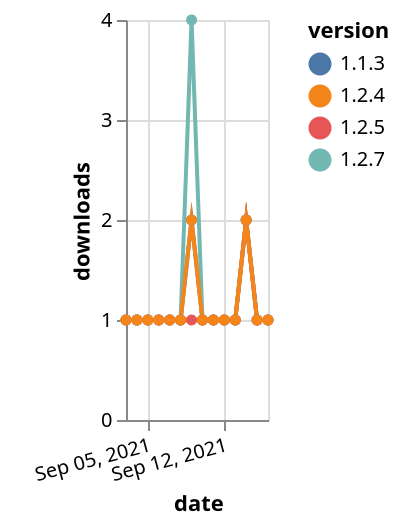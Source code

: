 {"$schema": "https://vega.github.io/schema/vega-lite/v5.json", "description": "A simple bar chart with embedded data.", "data": {"values": [{"date": "2021-09-03", "total": 144, "delta": 1, "version": "1.1.3"}, {"date": "2021-09-04", "total": 145, "delta": 1, "version": "1.1.3"}, {"date": "2021-09-05", "total": 146, "delta": 1, "version": "1.1.3"}, {"date": "2021-09-06", "total": 147, "delta": 1, "version": "1.1.3"}, {"date": "2021-09-07", "total": 148, "delta": 1, "version": "1.1.3"}, {"date": "2021-09-08", "total": 149, "delta": 1, "version": "1.1.3"}, {"date": "2021-09-09", "total": 151, "delta": 2, "version": "1.1.3"}, {"date": "2021-09-10", "total": 152, "delta": 1, "version": "1.1.3"}, {"date": "2021-09-11", "total": 153, "delta": 1, "version": "1.1.3"}, {"date": "2021-09-12", "total": 154, "delta": 1, "version": "1.1.3"}, {"date": "2021-09-13", "total": 155, "delta": 1, "version": "1.1.3"}, {"date": "2021-09-14", "total": 157, "delta": 2, "version": "1.1.3"}, {"date": "2021-09-15", "total": 158, "delta": 1, "version": "1.1.3"}, {"date": "2021-09-16", "total": 159, "delta": 1, "version": "1.1.3"}, {"date": "2021-09-03", "total": 165, "delta": 1, "version": "1.2.7"}, {"date": "2021-09-04", "total": 166, "delta": 1, "version": "1.2.7"}, {"date": "2021-09-05", "total": 167, "delta": 1, "version": "1.2.7"}, {"date": "2021-09-06", "total": 168, "delta": 1, "version": "1.2.7"}, {"date": "2021-09-07", "total": 169, "delta": 1, "version": "1.2.7"}, {"date": "2021-09-08", "total": 170, "delta": 1, "version": "1.2.7"}, {"date": "2021-09-09", "total": 174, "delta": 4, "version": "1.2.7"}, {"date": "2021-09-10", "total": 175, "delta": 1, "version": "1.2.7"}, {"date": "2021-09-11", "total": 176, "delta": 1, "version": "1.2.7"}, {"date": "2021-09-12", "total": 177, "delta": 1, "version": "1.2.7"}, {"date": "2021-09-13", "total": 178, "delta": 1, "version": "1.2.7"}, {"date": "2021-09-14", "total": 180, "delta": 2, "version": "1.2.7"}, {"date": "2021-09-15", "total": 181, "delta": 1, "version": "1.2.7"}, {"date": "2021-09-16", "total": 182, "delta": 1, "version": "1.2.7"}, {"date": "2021-09-03", "total": 147, "delta": 1, "version": "1.2.5"}, {"date": "2021-09-04", "total": 148, "delta": 1, "version": "1.2.5"}, {"date": "2021-09-05", "total": 149, "delta": 1, "version": "1.2.5"}, {"date": "2021-09-06", "total": 150, "delta": 1, "version": "1.2.5"}, {"date": "2021-09-07", "total": 151, "delta": 1, "version": "1.2.5"}, {"date": "2021-09-08", "total": 152, "delta": 1, "version": "1.2.5"}, {"date": "2021-09-09", "total": 153, "delta": 1, "version": "1.2.5"}, {"date": "2021-09-10", "total": 154, "delta": 1, "version": "1.2.5"}, {"date": "2021-09-11", "total": 155, "delta": 1, "version": "1.2.5"}, {"date": "2021-09-12", "total": 156, "delta": 1, "version": "1.2.5"}, {"date": "2021-09-13", "total": 157, "delta": 1, "version": "1.2.5"}, {"date": "2021-09-14", "total": 159, "delta": 2, "version": "1.2.5"}, {"date": "2021-09-15", "total": 160, "delta": 1, "version": "1.2.5"}, {"date": "2021-09-16", "total": 161, "delta": 1, "version": "1.2.5"}, {"date": "2021-09-03", "total": 147, "delta": 1, "version": "1.2.4"}, {"date": "2021-09-04", "total": 148, "delta": 1, "version": "1.2.4"}, {"date": "2021-09-05", "total": 149, "delta": 1, "version": "1.2.4"}, {"date": "2021-09-06", "total": 150, "delta": 1, "version": "1.2.4"}, {"date": "2021-09-07", "total": 151, "delta": 1, "version": "1.2.4"}, {"date": "2021-09-08", "total": 152, "delta": 1, "version": "1.2.4"}, {"date": "2021-09-09", "total": 154, "delta": 2, "version": "1.2.4"}, {"date": "2021-09-10", "total": 155, "delta": 1, "version": "1.2.4"}, {"date": "2021-09-11", "total": 156, "delta": 1, "version": "1.2.4"}, {"date": "2021-09-12", "total": 157, "delta": 1, "version": "1.2.4"}, {"date": "2021-09-13", "total": 158, "delta": 1, "version": "1.2.4"}, {"date": "2021-09-14", "total": 160, "delta": 2, "version": "1.2.4"}, {"date": "2021-09-15", "total": 161, "delta": 1, "version": "1.2.4"}, {"date": "2021-09-16", "total": 162, "delta": 1, "version": "1.2.4"}]}, "width": "container", "mark": {"type": "line", "point": {"filled": true}}, "encoding": {"x": {"field": "date", "type": "temporal", "timeUnit": "yearmonthdate", "title": "date", "axis": {"labelAngle": -15}}, "y": {"field": "delta", "type": "quantitative", "title": "downloads"}, "color": {"field": "version", "type": "nominal"}, "tooltip": {"field": "delta"}}}